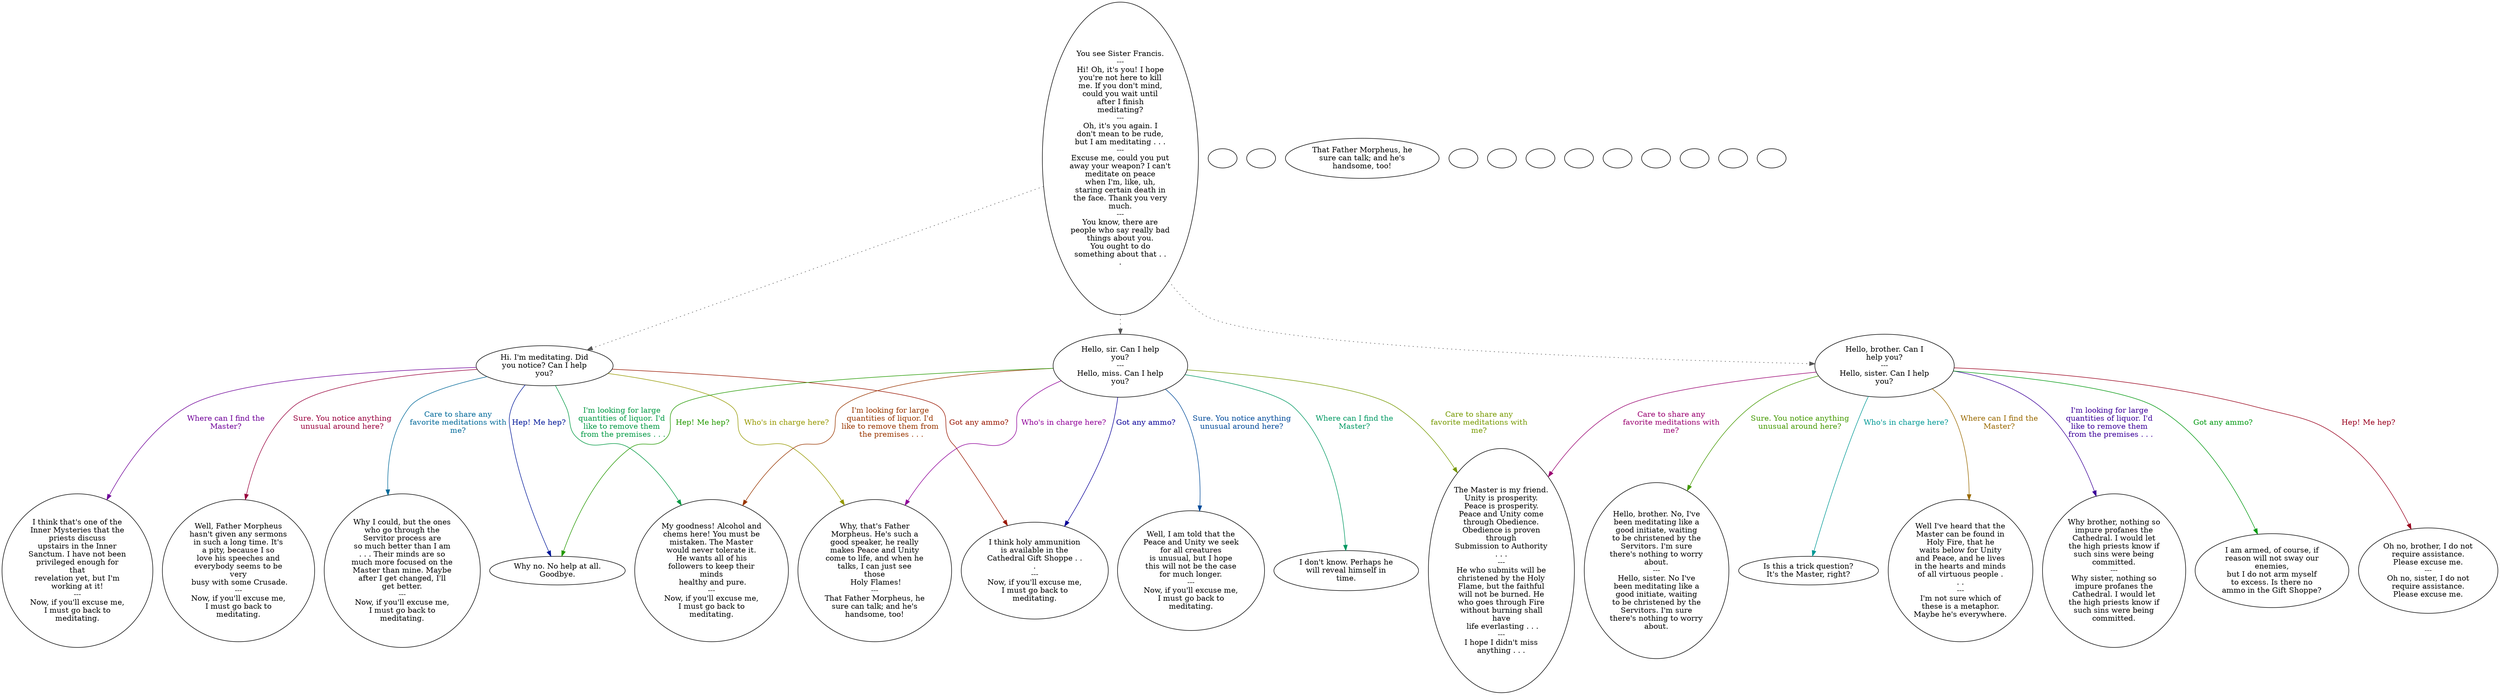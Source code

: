 digraph FRANCIS {
  "start" [style=filled       fillcolor="#FFFFFF"       color="#000000"]
  "start" -> "Francis04" [style=dotted color="#555555"]
  "start" -> "Francis05" [style=dotted color="#555555"]
  "start" -> "Francis06" [style=dotted color="#555555"]
  "start" [label="You see Sister Francis.\n---\nHi! Oh, it's you! I hope\nyou're not here to kill\nme. If you don't mind,\ncould you wait until\nafter I finish\nmeditating?\n---\nOh, it's you again. I\ndon't mean to be rude,\nbut I am meditating . . .\n---\nExcuse me, could you put\naway your weapon? I can't\nmeditate on peace\nwhen I'm, like, uh,\nstaring certain death in\nthe face. Thank you very\nmuch.\n---\nYou know, there are\npeople who say really bad\nthings about you.\nYou ought to do\nsomething about that . .\n."]
  "Francis04" [style=filled       fillcolor="#FFFFFF"       color="#000000"]
  "Francis04" [label="Hi. I'm meditating. Did\nyou notice? Can I help\nyou?"]
  "Francis04" -> "Francis07_1" [label="Sure. You notice anything\nunusual around here?" color="#99003D" fontcolor="#99003D"]
  "Francis04" -> "Francis08_1" [label="Care to share any\nfavorite meditations with\nme?" color="#006999" fontcolor="#006999"]
  "Francis04" -> "Francis09_1" [label="Who's in charge here?" color="#969900" fontcolor="#969900"]
  "Francis04" -> "Francis10_1" [label="Where can I find the\nMaster?" color="#6F0099" fontcolor="#6F0099"]
  "Francis04" -> "Francis11_1" [label="I'm looking for large\nquantities of liquor. I'd\nlike to remove them\n from the premises . . ." color="#009943" fontcolor="#009943"]
  "Francis04" -> "Francis12_1" [label="Got any ammo?" color="#991600" fontcolor="#991600"]
  "Francis04" -> "Francis13" [label="Hep! Me hep?" color="#001799" fontcolor="#001799"]
  "Francis05" [style=filled       fillcolor="#FFFFFF"       color="#000000"]
  "Francis05" [label="Hello, brother. Can I\nhelp you?\n---\nHello, sister. Can I help\nyou?"]
  "Francis05" -> "Francis14" [label="Sure. You notice anything\nunusual around here?" color="#439900" fontcolor="#439900"]
  "Francis05" -> "Francis15_1" [label="Care to share any\nfavorite meditations with\nme?" color="#990070" fontcolor="#990070"]
  "Francis05" -> "Francis16" [label="Who's in charge here?" color="#009995" fontcolor="#009995"]
  "Francis05" -> "Francis17_1" [label="Where can I find the\nMaster?" color="#996900" fontcolor="#996900"]
  "Francis05" -> "Francis18" [label="I'm looking for large\nquantities of liquor. I'd\nlike to remove them\n from the premises . . ." color="#3C0099" fontcolor="#3C0099"]
  "Francis05" -> "Francis19" [label="Got any ammo?" color="#009910" fontcolor="#009910"]
  "Francis05" -> "Francis20" [label="Hep! Me hep?" color="#99001D" fontcolor="#99001D"]
  "Francis06" [style=filled       fillcolor="#FFFFFF"       color="#000000"]
  "Francis06" [label="Hello, sir. Can I help\nyou?\n---\nHello, miss. Can I help\nyou?"]
  "Francis06" -> "Francis21_1" [label="Sure. You notice anything\nunusual around here?" color="#004A99" fontcolor="#004A99"]
  "Francis06" -> "Francis15_1" [label="Care to share any\nfavorite meditations with\nme?" color="#769900" fontcolor="#769900"]
  "Francis06" -> "Francis09_1" [label="Who's in charge here?" color="#8F0099" fontcolor="#8F0099"]
  "Francis06" -> "Francis22" [label="Where can I find the\nMaster?" color="#009962" fontcolor="#009962"]
  "Francis06" -> "Francis11_1" [label="I'm looking for large\nquantities of liquor. I'd\nlike to remove them from\n the premises . . ." color="#993600" fontcolor="#993600"]
  "Francis06" -> "Francis12_1" [label="Got any ammo?" color="#090099" fontcolor="#090099"]
  "Francis06" -> "Francis13" [label="Hep! Me hep?" color="#249900" fontcolor="#249900"]
  "Francis07_1" [style=filled       fillcolor="#FFFFFF"       color="#000000"]
  "Francis07_1" [label="Well, Father Morpheus\nhasn't given any sermons\nin such a long time. It's\na pity, because I so\nlove his speeches and\neverybody seems to be\nvery\n busy with some Crusade.\n---\nNow, if you'll excuse me,\nI must go back to\nmeditating."]
  "Francis07_2" [style=filled       fillcolor="#FFFFFF"       color="#000000"]
  "Francis07_2" [label=""]
  "Francis08_1" [style=filled       fillcolor="#FFFFFF"       color="#000000"]
  "Francis08_1" [label="Why I could, but the ones\nwho go through the\nServitor process are\nso much better than I am\n. . . Their minds are so\nmuch more focused on the\nMaster than mine. Maybe\nafter I get changed, I'll\nget better.\n---\nNow, if you'll excuse me,\nI must go back to\nmeditating."]
  "Francis08_2" [style=filled       fillcolor="#FFFFFF"       color="#000000"]
  "Francis08_2" [label=""]
  "Francis09_1" [style=filled       fillcolor="#FFFFFF"       color="#000000"]
  "Francis09_1" [label="Why, that's Father\nMorpheus. He's such a\ngood speaker, he really\nmakes Peace and Unity\ncome to life, and when he\ntalks, I can just see\nthose\n Holy Flames!\n---\nThat Father Morpheus, he\nsure can talk; and he's\nhandsome, too!"]
  "Francis09_2" [style=filled       fillcolor="#FFFFFF"       color="#000000"]
  "Francis09_2" [label="That Father Morpheus, he\nsure can talk; and he's\nhandsome, too!"]
  "Francis10_1" [style=filled       fillcolor="#FFFFFF"       color="#000000"]
  "Francis10_1" [label="I think that's one of the\nInner Mysteries that the\npriests discuss\nupstairs in the Inner\nSanctum. I have not been\nprivileged enough for\nthat\nrevelation yet, but I'm\nworking at it!\n---\nNow, if you'll excuse me,\nI must go back to\nmeditating."]
  "Francis10_2" [style=filled       fillcolor="#FFFFFF"       color="#000000"]
  "Francis10_2" [label=""]
  "Francis11_1" [style=filled       fillcolor="#FFFFFF"       color="#000000"]
  "Francis11_1" [label="My goodness! Alcohol and\nchems here! You must be\nmistaken. The Master\nwould never tolerate it.\nHe wants all of his\nfollowers to keep their\nminds\n healthy and pure.\n---\nNow, if you'll excuse me,\nI must go back to\nmeditating."]
  "Francis11_2" [style=filled       fillcolor="#FFFFFF"       color="#000000"]
  "Francis11_2" [label=""]
  "Francis12_1" [style=filled       fillcolor="#FFFFFF"       color="#000000"]
  "Francis12_1" [label="I think holy ammunition\nis available in the\nCathedral Gift Shoppe . .\n.\n---\nNow, if you'll excuse me,\nI must go back to\nmeditating."]
  "Francis12_2" [style=filled       fillcolor="#FFFFFF"       color="#000000"]
  "Francis12_2" [label=""]
  "Francis13" [style=filled       fillcolor="#FFFFFF"       color="#000000"]
  "Francis13" [label="Why no. No help at all.\nGoodbye."]
  "Francis14" [style=filled       fillcolor="#FFFFFF"       color="#000000"]
  "Francis14" [label="Hello, brother. No, I've\nbeen meditating like a\ngood initiate, waiting\nto be christened by the\nServitors. I'm sure\nthere's nothing to worry\nabout.\n---\nHello, sister. No I've\nbeen meditating like a\ngood initiate, waiting\nto be christened by the\nServitors. I'm sure\nthere's nothing to worry\nabout."]
  "Francis15_1" [style=filled       fillcolor="#FFFFFF"       color="#000000"]
  "Francis15_1" [label="The Master is my friend.\nUnity is prosperity.\nPeace is prosperity.\nPeace and Unity come\nthrough Obedience.\nObedience is proven\nthrough\nSubmission to Authority\n. . .\n---\nHe who submits will be\nchristened by the Holy\nFlame, but the faithful\nwill not be burned. He\nwho goes through Fire\nwithout burning shall\nhave\n life everlasting . . .\n---\nI hope I didn't miss\nanything . . ."]
  "Francis15_2" [style=filled       fillcolor="#FFFFFF"       color="#000000"]
  "Francis15_2" [label=""]
  "Francis15_3" [style=filled       fillcolor="#FFFFFF"       color="#000000"]
  "Francis15_3" [label=""]
  "Francis16" [style=filled       fillcolor="#FFFFFF"       color="#000000"]
  "Francis16" [label="Is this a trick question?\nIt's the Master, right?"]
  "Francis17_1" [style=filled       fillcolor="#FFFFFF"       color="#000000"]
  "Francis17_1" [label="Well I've heard that the\nMaster can be found in\nHoly Fire, that he\nwaits below for Unity\nand Peace, and he lives\nin the hearts and minds\nof all virtuous people .\n. .\n---\nI'm not sure which of\nthese is a metaphor.\nMaybe he's everywhere."]
  "Francis17_2" [style=filled       fillcolor="#FFFFFF"       color="#000000"]
  "Francis17_2" [label=""]
  "Francis18" [style=filled       fillcolor="#FFFFFF"       color="#000000"]
  "Francis18" [label="Why brother, nothing so\nimpure profanes the\nCathedral. I would let\nthe high priests know if\nsuch sins were being\ncommitted.\n---\nWhy sister, nothing so\nimpure profanes the\nCathedral. I would let\nthe high priests know if\nsuch sins were being\ncommitted."]
  "Francis19" [style=filled       fillcolor="#FFFFFF"       color="#000000"]
  "Francis19" [label="I am armed, of course, if\nreason will not sway our\nenemies,\nbut I do not arm myself\nto excess. Is there no\nammo in the Gift Shoppe?"]
  "Francis20" [style=filled       fillcolor="#FFFFFF"       color="#000000"]
  "Francis20" [label="Oh no, brother, I do not\nrequire assistance.\nPlease excuse me.\n---\nOh no, sister, I do not\nrequire assistance.\nPlease excuse me."]
  "Francis21_1" [style=filled       fillcolor="#FFFFFF"       color="#000000"]
  "Francis21_1" [label="Well, I am told that the\nPeace and Unity we seek\nfor all creatures\nis unusual, but I hope\nthis will not be the case\nfor much longer.\n---\nNow, if you'll excuse me,\nI must go back to\nmeditating."]
  "Francis21_2" [style=filled       fillcolor="#FFFFFF"       color="#000000"]
  "Francis21_2" [label=""]
  "Francis22" [style=filled       fillcolor="#FFFFFF"       color="#000000"]
  "Francis22" [label="I don't know. Perhaps he\nwill reveal himself in\ntime."]
  "FrancisEnd" [style=filled       fillcolor="#FFFFFF"       color="#000000"]
  "FrancisEnd" [label=""]
  "Combat" [style=filled       fillcolor="#FFFFFF"       color="#000000"]
  "Combat" [label=""]
}